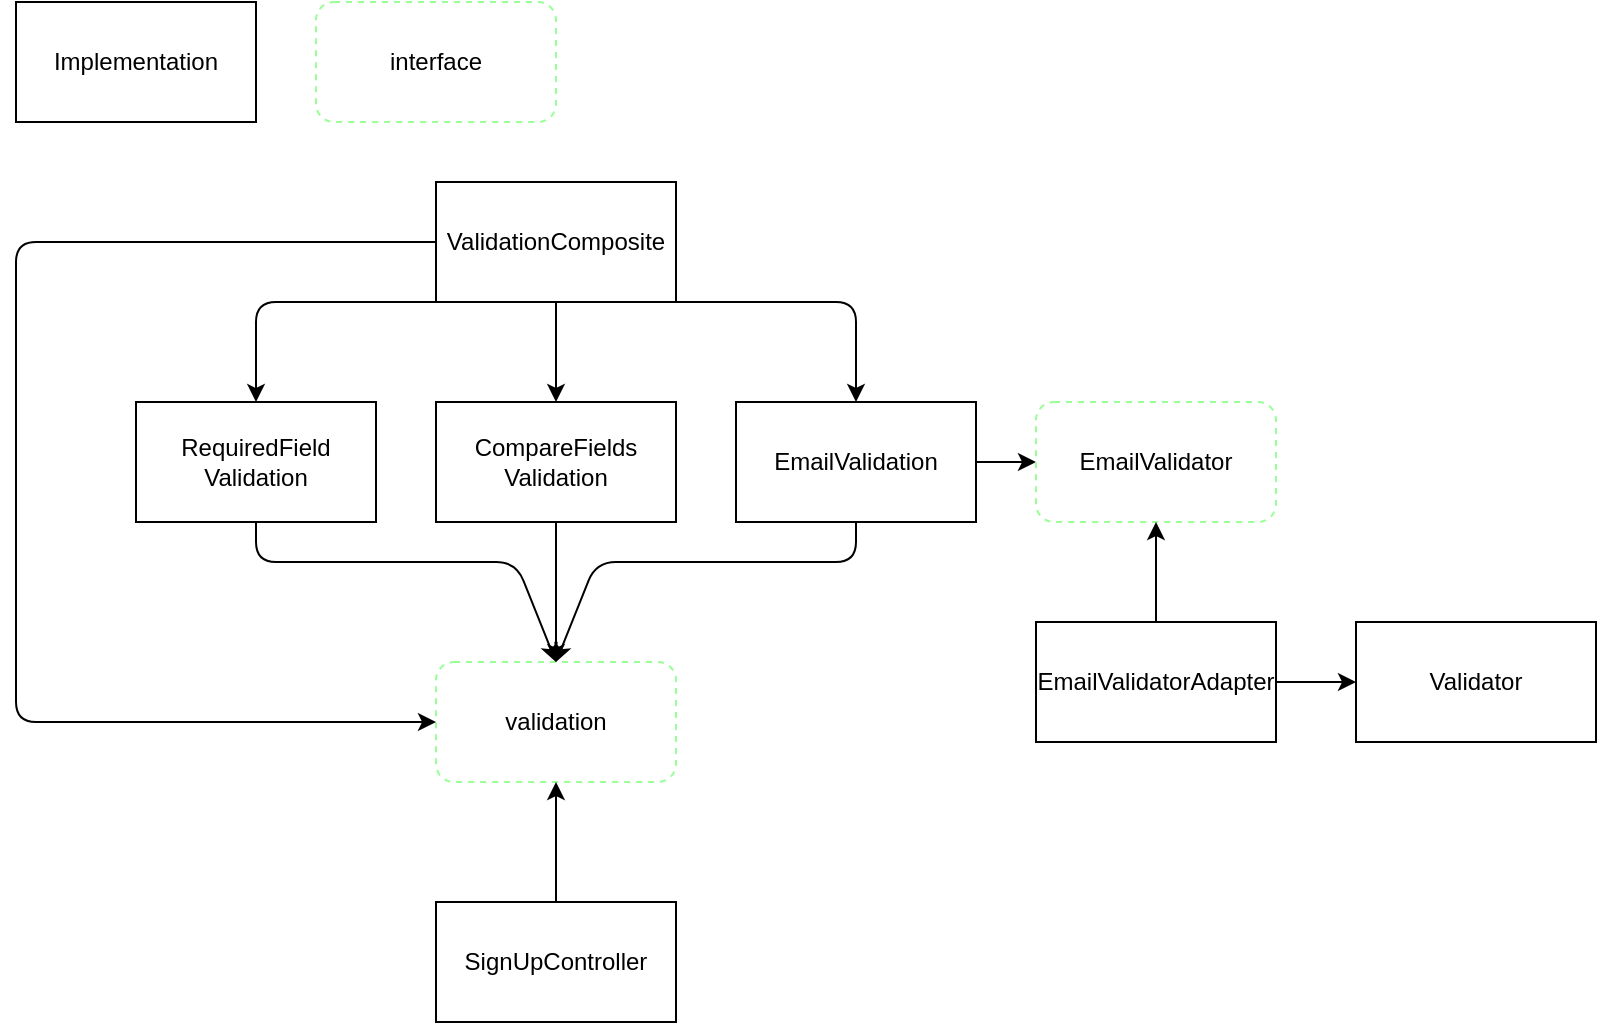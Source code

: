 <mxfile>
    <diagram id="qnrnbecF1q2KCxmxa9EX" name="Page-1">
        <mxGraphModel dx="2057" dy="1736" grid="1" gridSize="10" guides="1" tooltips="1" connect="1" arrows="1" fold="1" page="1" pageScale="1" pageWidth="827" pageHeight="1169" math="0" shadow="0">
            <root>
                <mxCell id="0"/>
                <mxCell id="1" parent="0"/>
                <mxCell id="10" value="interface" style="rounded=1;whiteSpace=wrap;html=1;glass=0;dashed=1;sketch=0;strokeColor=#99FF99;" parent="1" vertex="1">
                    <mxGeometry x="-660" y="-1160" width="120" height="60" as="geometry"/>
                </mxCell>
                <mxCell id="34" value="Implementation" style="rounded=0;whiteSpace=wrap;html=1;" parent="1" vertex="1">
                    <mxGeometry x="-810" y="-1160" width="120" height="60" as="geometry"/>
                </mxCell>
                <mxCell id="71" value="validation" style="rounded=1;whiteSpace=wrap;html=1;glass=0;dashed=1;sketch=0;strokeColor=#99FF99;" vertex="1" parent="1">
                    <mxGeometry x="-600" y="-830" width="120" height="60" as="geometry"/>
                </mxCell>
                <mxCell id="75" style="edgeStyle=none;html=1;exitX=0.5;exitY=0;exitDx=0;exitDy=0;entryX=0.5;entryY=1;entryDx=0;entryDy=0;" edge="1" parent="1" source="72" target="71">
                    <mxGeometry relative="1" as="geometry"/>
                </mxCell>
                <mxCell id="72" value="SignUpController" style="rounded=0;whiteSpace=wrap;html=1;" vertex="1" parent="1">
                    <mxGeometry x="-600" y="-710" width="120" height="60" as="geometry"/>
                </mxCell>
                <mxCell id="74" style="edgeStyle=none;html=1;exitX=0.5;exitY=1;exitDx=0;exitDy=0;entryX=0.5;entryY=0;entryDx=0;entryDy=0;" edge="1" parent="1" source="73" target="77">
                    <mxGeometry relative="1" as="geometry"/>
                </mxCell>
                <mxCell id="79" style="edgeStyle=none;html=1;exitX=0;exitY=1;exitDx=0;exitDy=0;entryX=0.5;entryY=0;entryDx=0;entryDy=0;" edge="1" parent="1" source="73" target="76">
                    <mxGeometry relative="1" as="geometry">
                        <Array as="points">
                            <mxPoint x="-690" y="-1010"/>
                        </Array>
                    </mxGeometry>
                </mxCell>
                <mxCell id="80" style="edgeStyle=none;html=1;exitX=1;exitY=1;exitDx=0;exitDy=0;entryX=0.5;entryY=0;entryDx=0;entryDy=0;" edge="1" parent="1" source="73" target="78">
                    <mxGeometry relative="1" as="geometry">
                        <Array as="points">
                            <mxPoint x="-390" y="-1010"/>
                        </Array>
                    </mxGeometry>
                </mxCell>
                <mxCell id="84" style="edgeStyle=none;html=1;exitX=0;exitY=0.5;exitDx=0;exitDy=0;entryX=0;entryY=0.5;entryDx=0;entryDy=0;" edge="1" parent="1" source="73" target="71">
                    <mxGeometry relative="1" as="geometry">
                        <Array as="points">
                            <mxPoint x="-810" y="-1040"/>
                            <mxPoint x="-810" y="-800"/>
                        </Array>
                    </mxGeometry>
                </mxCell>
                <mxCell id="73" value="ValidationComposite" style="rounded=0;whiteSpace=wrap;html=1;" vertex="1" parent="1">
                    <mxGeometry x="-600" y="-1070" width="120" height="60" as="geometry"/>
                </mxCell>
                <mxCell id="81" style="edgeStyle=none;html=1;exitX=0.5;exitY=1;exitDx=0;exitDy=0;entryX=0.5;entryY=0;entryDx=0;entryDy=0;" edge="1" parent="1" source="76" target="71">
                    <mxGeometry relative="1" as="geometry">
                        <Array as="points">
                            <mxPoint x="-690" y="-880"/>
                            <mxPoint x="-560" y="-880"/>
                        </Array>
                    </mxGeometry>
                </mxCell>
                <mxCell id="76" value="RequiredField&lt;br&gt;Validation" style="rounded=0;whiteSpace=wrap;html=1;" vertex="1" parent="1">
                    <mxGeometry x="-750" y="-960" width="120" height="60" as="geometry"/>
                </mxCell>
                <mxCell id="82" style="edgeStyle=none;html=1;exitX=0.5;exitY=1;exitDx=0;exitDy=0;" edge="1" parent="1" source="77">
                    <mxGeometry relative="1" as="geometry">
                        <mxPoint x="-540" y="-830" as="targetPoint"/>
                    </mxGeometry>
                </mxCell>
                <mxCell id="77" value="CompareFields&lt;br&gt;Validation" style="rounded=0;whiteSpace=wrap;html=1;" vertex="1" parent="1">
                    <mxGeometry x="-600" y="-960" width="120" height="60" as="geometry"/>
                </mxCell>
                <mxCell id="83" style="edgeStyle=none;html=1;exitX=0.5;exitY=1;exitDx=0;exitDy=0;entryX=0.5;entryY=0;entryDx=0;entryDy=0;" edge="1" parent="1" source="78" target="71">
                    <mxGeometry relative="1" as="geometry">
                        <Array as="points">
                            <mxPoint x="-390" y="-880"/>
                            <mxPoint x="-520" y="-880"/>
                        </Array>
                    </mxGeometry>
                </mxCell>
                <mxCell id="86" style="edgeStyle=none;html=1;exitX=1;exitY=0.5;exitDx=0;exitDy=0;" edge="1" parent="1" source="78" target="85">
                    <mxGeometry relative="1" as="geometry"/>
                </mxCell>
                <mxCell id="78" value="EmailValidation" style="rounded=0;whiteSpace=wrap;html=1;" vertex="1" parent="1">
                    <mxGeometry x="-450" y="-960" width="120" height="60" as="geometry"/>
                </mxCell>
                <mxCell id="85" value="EmailValidator" style="rounded=1;whiteSpace=wrap;html=1;glass=0;dashed=1;sketch=0;strokeColor=#99FF99;" vertex="1" parent="1">
                    <mxGeometry x="-300" y="-960" width="120" height="60" as="geometry"/>
                </mxCell>
                <mxCell id="89" style="edgeStyle=none;html=1;exitX=1;exitY=0.5;exitDx=0;exitDy=0;entryX=0;entryY=0.5;entryDx=0;entryDy=0;" edge="1" parent="1" source="87" target="88">
                    <mxGeometry relative="1" as="geometry"/>
                </mxCell>
                <mxCell id="90" style="edgeStyle=none;html=1;exitX=0.5;exitY=0;exitDx=0;exitDy=0;entryX=0.5;entryY=1;entryDx=0;entryDy=0;" edge="1" parent="1" source="87" target="85">
                    <mxGeometry relative="1" as="geometry"/>
                </mxCell>
                <mxCell id="87" value="EmailValidatorAdapter" style="rounded=0;whiteSpace=wrap;html=1;" vertex="1" parent="1">
                    <mxGeometry x="-300" y="-850" width="120" height="60" as="geometry"/>
                </mxCell>
                <mxCell id="88" value="Validator" style="rounded=0;whiteSpace=wrap;html=1;" vertex="1" parent="1">
                    <mxGeometry x="-140" y="-850" width="120" height="60" as="geometry"/>
                </mxCell>
            </root>
        </mxGraphModel>
    </diagram>
</mxfile>